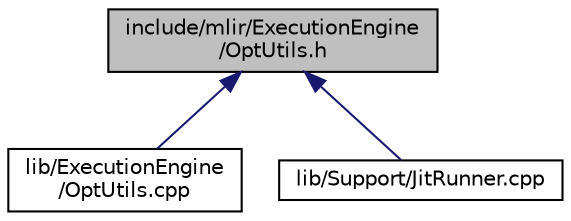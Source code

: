 digraph "include/mlir/ExecutionEngine/OptUtils.h"
{
  bgcolor="transparent";
  edge [fontname="Helvetica",fontsize="10",labelfontname="Helvetica",labelfontsize="10"];
  node [fontname="Helvetica",fontsize="10",shape=record];
  Node4 [label="include/mlir/ExecutionEngine\l/OptUtils.h",height=0.2,width=0.4,color="black", fillcolor="grey75", style="filled", fontcolor="black"];
  Node4 -> Node5 [dir="back",color="midnightblue",fontsize="10",style="solid",fontname="Helvetica"];
  Node5 [label="lib/ExecutionEngine\l/OptUtils.cpp",height=0.2,width=0.4,color="black",URL="$OptUtils_8cpp.html"];
  Node4 -> Node6 [dir="back",color="midnightblue",fontsize="10",style="solid",fontname="Helvetica"];
  Node6 [label="lib/Support/JitRunner.cpp",height=0.2,width=0.4,color="black",URL="$JitRunner_8cpp.html"];
}

